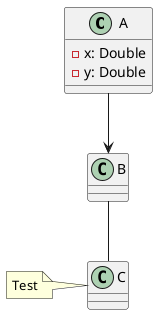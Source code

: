 @startuml ClassesOverview
top to bottom direction

class A {
    - x: Double
    - y: Double
}

A --> B

B -- C
note left
Test
end note


@endmindmap